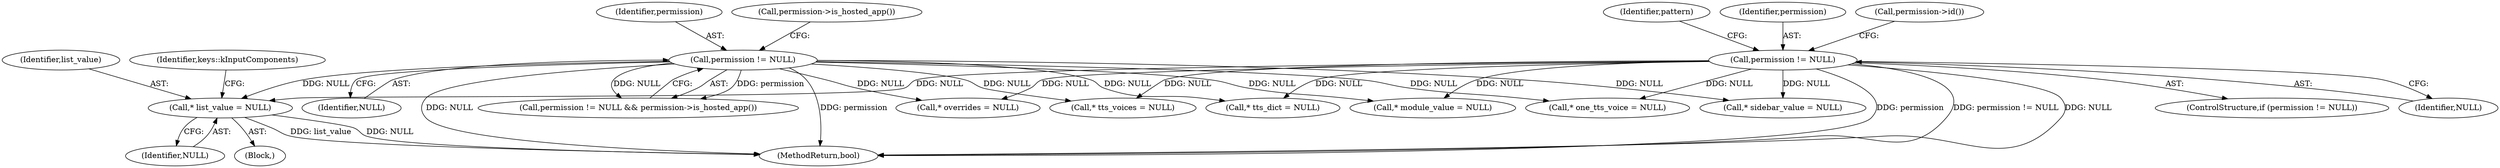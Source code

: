 digraph "0_Chrome_c63f2b7fe4fe2977f858a8e36d5f48db17eff2e7_30@pointer" {
"1001680" [label="(Call,* list_value = NULL)"];
"1001446" [label="(Call,permission != NULL)"];
"1001421" [label="(Call,permission != NULL)"];
"1001420" [label="(ControlStructure,if (permission != NULL))"];
"1001449" [label="(Call,permission->is_hosted_app())"];
"1001466" [label="(Identifier,pattern)"];
"1001681" [label="(Identifier,list_value)"];
"1002203" [label="(Call,* one_tts_voice = NULL)"];
"1001448" [label="(Identifier,NULL)"];
"1001446" [label="(Call,permission != NULL)"];
"1002175" [label="(Call,* tts_voices = NULL)"];
"1002113" [label="(Call,* sidebar_value = NULL)"];
"1001421" [label="(Call,permission != NULL)"];
"1001615" [label="(Call,* overrides = NULL)"];
"1001686" [label="(Identifier,keys::kInputComponents)"];
"1002360" [label="(MethodReturn,bool)"];
"1001447" [label="(Identifier,permission)"];
"1001680" [label="(Call,* list_value = NULL)"];
"1001422" [label="(Identifier,permission)"];
"1001428" [label="(Call,permission->id())"];
"1002154" [label="(Call,* tts_dict = NULL)"];
"1001445" [label="(Call,permission != NULL && permission->is_hosted_app())"];
"1001708" [label="(Call,* module_value = NULL)"];
"1001682" [label="(Identifier,NULL)"];
"1001423" [label="(Identifier,NULL)"];
"1001678" [label="(Block,)"];
"1001680" -> "1001678"  [label="AST: "];
"1001680" -> "1001682"  [label="CFG: "];
"1001681" -> "1001680"  [label="AST: "];
"1001682" -> "1001680"  [label="AST: "];
"1001686" -> "1001680"  [label="CFG: "];
"1001680" -> "1002360"  [label="DDG: NULL"];
"1001680" -> "1002360"  [label="DDG: list_value"];
"1001446" -> "1001680"  [label="DDG: NULL"];
"1001421" -> "1001680"  [label="DDG: NULL"];
"1001446" -> "1001445"  [label="AST: "];
"1001446" -> "1001448"  [label="CFG: "];
"1001447" -> "1001446"  [label="AST: "];
"1001448" -> "1001446"  [label="AST: "];
"1001449" -> "1001446"  [label="CFG: "];
"1001445" -> "1001446"  [label="CFG: "];
"1001446" -> "1002360"  [label="DDG: NULL"];
"1001446" -> "1002360"  [label="DDG: permission"];
"1001446" -> "1001445"  [label="DDG: permission"];
"1001446" -> "1001445"  [label="DDG: NULL"];
"1001446" -> "1001615"  [label="DDG: NULL"];
"1001446" -> "1001708"  [label="DDG: NULL"];
"1001446" -> "1002113"  [label="DDG: NULL"];
"1001446" -> "1002154"  [label="DDG: NULL"];
"1001446" -> "1002175"  [label="DDG: NULL"];
"1001446" -> "1002203"  [label="DDG: NULL"];
"1001421" -> "1001420"  [label="AST: "];
"1001421" -> "1001423"  [label="CFG: "];
"1001422" -> "1001421"  [label="AST: "];
"1001423" -> "1001421"  [label="AST: "];
"1001428" -> "1001421"  [label="CFG: "];
"1001466" -> "1001421"  [label="CFG: "];
"1001421" -> "1002360"  [label="DDG: permission"];
"1001421" -> "1002360"  [label="DDG: permission != NULL"];
"1001421" -> "1002360"  [label="DDG: NULL"];
"1001421" -> "1001615"  [label="DDG: NULL"];
"1001421" -> "1001708"  [label="DDG: NULL"];
"1001421" -> "1002113"  [label="DDG: NULL"];
"1001421" -> "1002154"  [label="DDG: NULL"];
"1001421" -> "1002175"  [label="DDG: NULL"];
"1001421" -> "1002203"  [label="DDG: NULL"];
}
